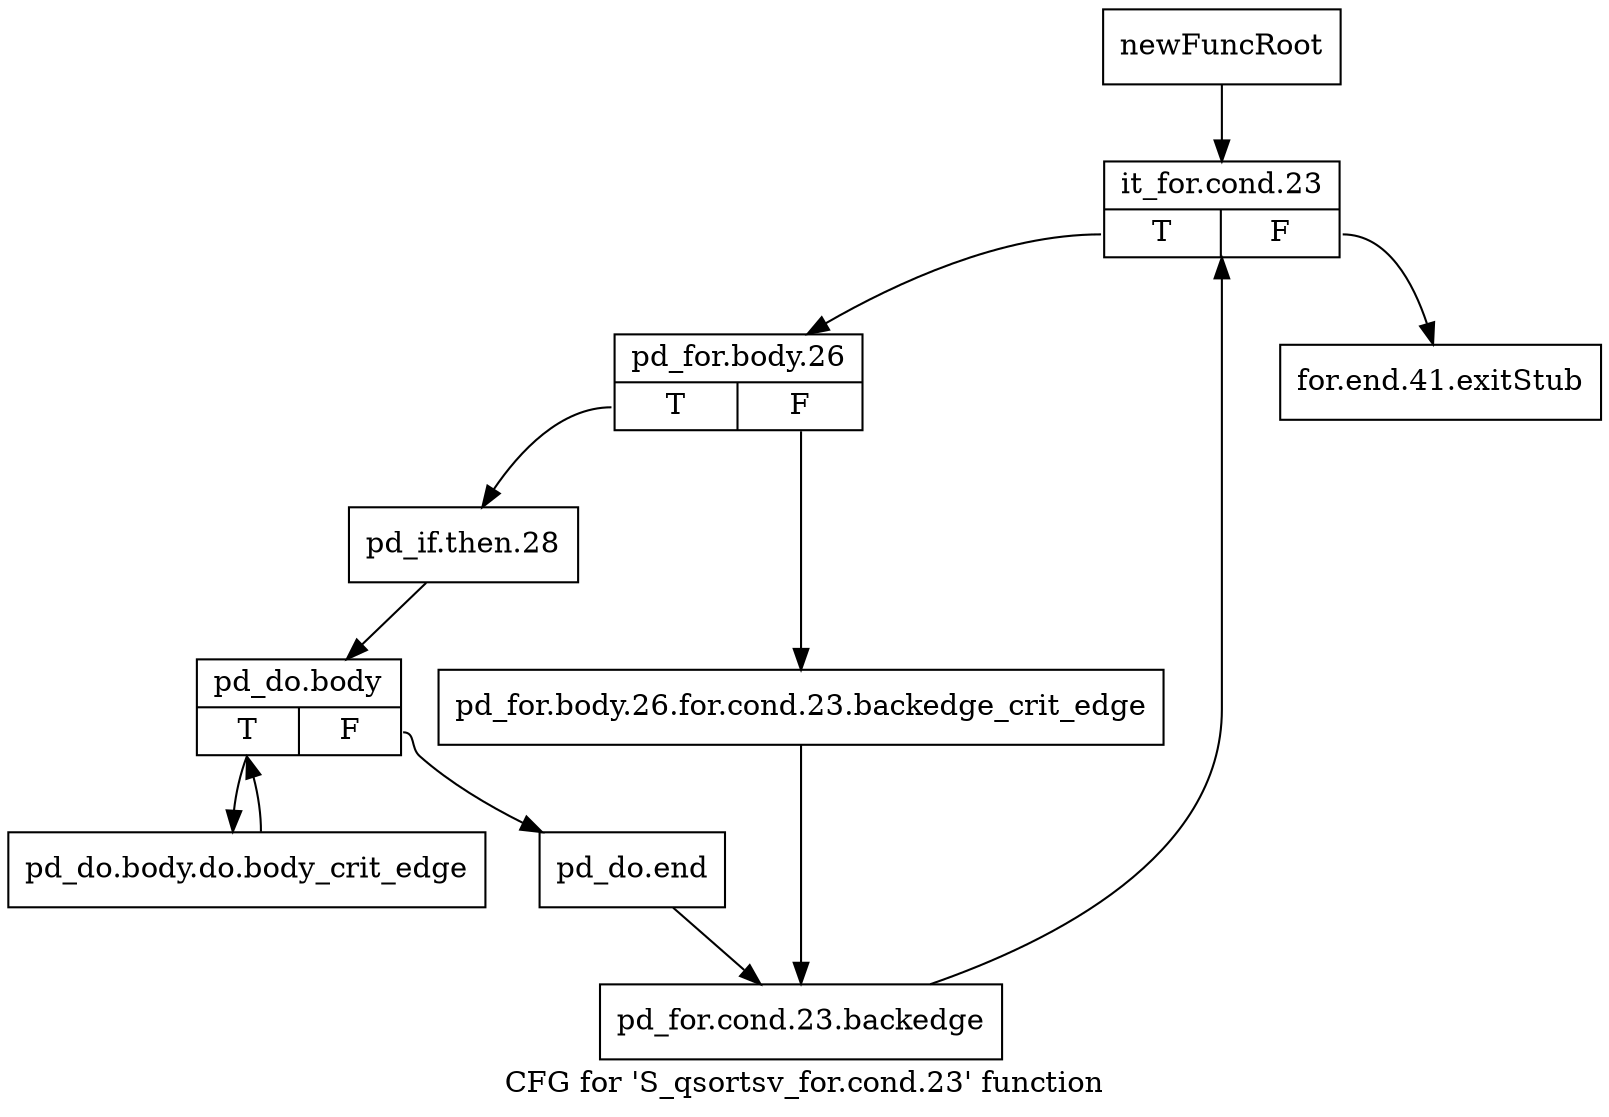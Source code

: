 digraph "CFG for 'S_qsortsv_for.cond.23' function" {
	label="CFG for 'S_qsortsv_for.cond.23' function";

	Node0x50aedd0 [shape=record,label="{newFuncRoot}"];
	Node0x50aedd0 -> Node0x50aee70;
	Node0x50aee20 [shape=record,label="{for.end.41.exitStub}"];
	Node0x50aee70 [shape=record,label="{it_for.cond.23|{<s0>T|<s1>F}}"];
	Node0x50aee70:s0 -> Node0x50aeec0;
	Node0x50aee70:s1 -> Node0x50aee20;
	Node0x50aeec0 [shape=record,label="{pd_for.body.26|{<s0>T|<s1>F}}"];
	Node0x50aeec0:s0 -> Node0x50aef60;
	Node0x50aeec0:s1 -> Node0x50aef10;
	Node0x50aef10 [shape=record,label="{pd_for.body.26.for.cond.23.backedge_crit_edge}"];
	Node0x50aef10 -> Node0x50af050;
	Node0x50aef60 [shape=record,label="{pd_if.then.28}"];
	Node0x50aef60 -> Node0x50aefb0;
	Node0x50aefb0 [shape=record,label="{pd_do.body|{<s0>T|<s1>F}}"];
	Node0x50aefb0:s0 -> Node0x50af0a0;
	Node0x50aefb0:s1 -> Node0x50af000;
	Node0x50af000 [shape=record,label="{pd_do.end}"];
	Node0x50af000 -> Node0x50af050;
	Node0x50af050 [shape=record,label="{pd_for.cond.23.backedge}"];
	Node0x50af050 -> Node0x50aee70;
	Node0x50af0a0 [shape=record,label="{pd_do.body.do.body_crit_edge}"];
	Node0x50af0a0 -> Node0x50aefb0;
}
